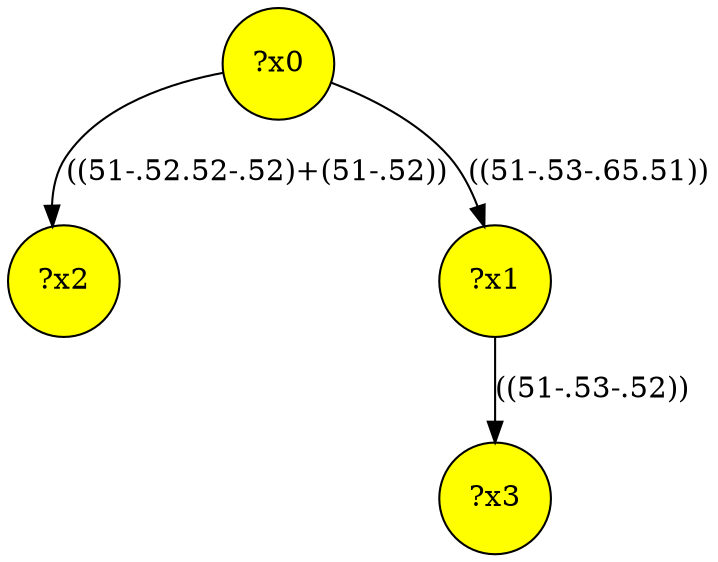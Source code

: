 digraph g {
	x0 [fillcolor="yellow", style="filled," shape=circle, label="?x0"];
	x2 [fillcolor="yellow", style="filled," shape=circle, label="?x2"];
	x1 [fillcolor="yellow", style="filled," shape=circle, label="?x1"];
	x3 [fillcolor="yellow", style="filled," shape=circle, label="?x3"];
	x0 -> x1 [label="((51-.53-.65.51))"];
	x0 -> x2 [label="((51-.52.52-.52)+(51-.52))"];
	x1 -> x3 [label="((51-.53-.52))"];
}
